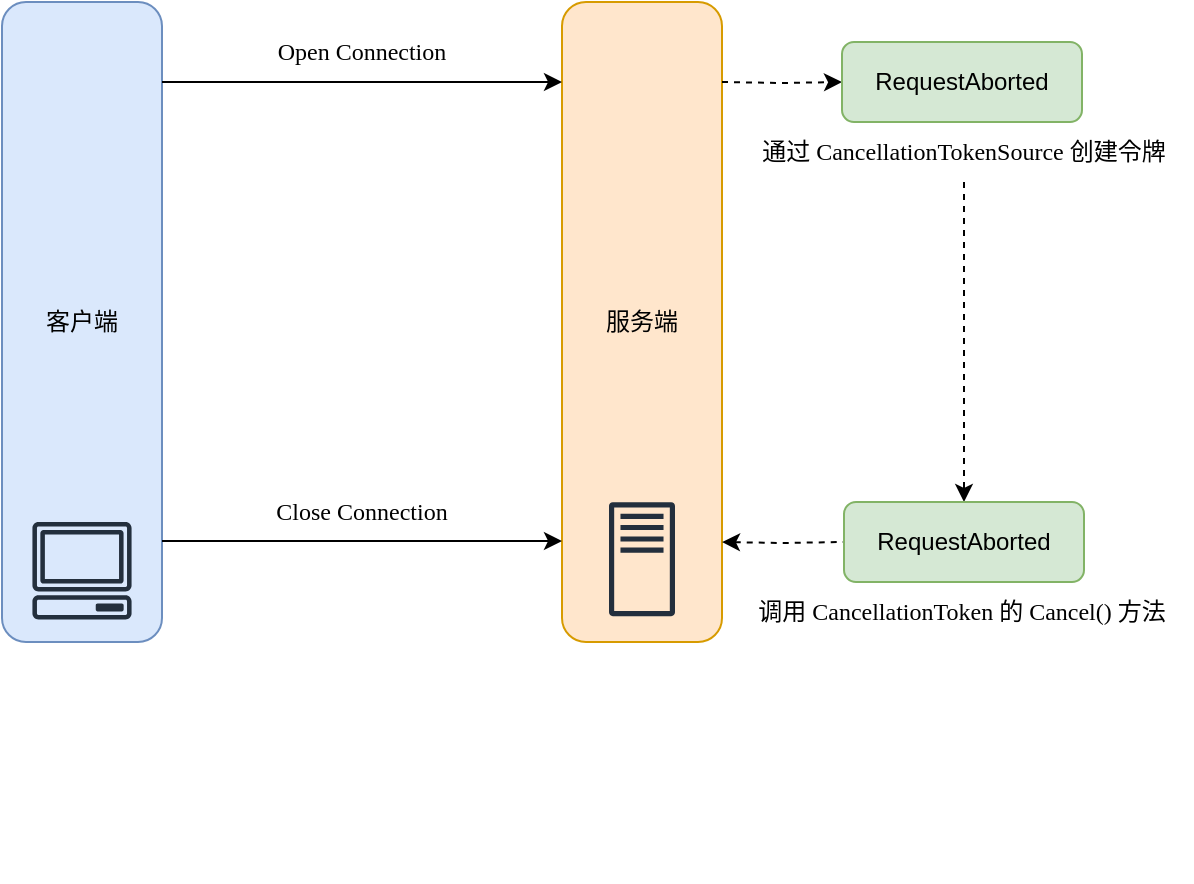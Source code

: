 <mxfile version="24.7.5">
  <diagram name="Page-1" id="AwaaM8fpRm9UanTjbBLg">
    <mxGraphModel dx="1102" dy="702" grid="1" gridSize="10" guides="1" tooltips="1" connect="1" arrows="1" fold="1" page="1" pageScale="1" pageWidth="850" pageHeight="1100" math="0" shadow="0">
      <root>
        <mxCell id="0" />
        <mxCell id="1" parent="0" />
        <mxCell id="EakrzvKqewn2gxJNHgOa-1" value="客户端" style="rounded=1;whiteSpace=wrap;html=1;strokeColor=#6c8ebf;shadow=0;fillColor=#dae8fc;" parent="1" vertex="1">
          <mxGeometry x="80" y="200" width="80" height="320" as="geometry" />
        </mxCell>
        <mxCell id="EakrzvKqewn2gxJNHgOa-2" value="服务端" style="rounded=1;whiteSpace=wrap;html=1;fillColor=#ffe6cc;strokeColor=#d79b00;" parent="1" vertex="1">
          <mxGeometry x="360" y="200" width="80" height="320" as="geometry" />
        </mxCell>
        <mxCell id="EakrzvKqewn2gxJNHgOa-13" style="edgeStyle=orthogonalEdgeStyle;rounded=0;orthogonalLoop=1;jettySize=auto;html=1;exitX=1;exitY=0.5;exitDx=0;exitDy=0;" parent="1" edge="1">
          <mxGeometry relative="1" as="geometry">
            <mxPoint x="160" y="240" as="sourcePoint" />
            <mxPoint x="360" y="240" as="targetPoint" />
          </mxGeometry>
        </mxCell>
        <mxCell id="67U4C__RH9uVOI3qzs1h-11" style="edgeStyle=orthogonalEdgeStyle;rounded=0;orthogonalLoop=1;jettySize=auto;html=1;exitX=1;exitY=0.5;exitDx=0;exitDy=0;entryX=0;entryY=0.5;entryDx=0;entryDy=0;dashed=1;endArrow=classic;endFill=1;" edge="1" parent="1" target="67U4C__RH9uVOI3qzs1h-6">
          <mxGeometry relative="1" as="geometry">
            <mxPoint x="440" y="240" as="sourcePoint" />
          </mxGeometry>
        </mxCell>
        <mxCell id="67U4C__RH9uVOI3qzs1h-3" style="edgeStyle=orthogonalEdgeStyle;rounded=0;orthogonalLoop=1;jettySize=auto;html=1;exitX=1;exitY=0.5;exitDx=0;exitDy=0;entryX=0;entryY=0.5;entryDx=0;entryDy=0;" edge="1" parent="1">
          <mxGeometry relative="1" as="geometry">
            <mxPoint x="160" y="469.5" as="sourcePoint" />
            <mxPoint x="360" y="469.5" as="targetPoint" />
          </mxGeometry>
        </mxCell>
        <mxCell id="EakrzvKqewn2gxJNHgOa-11" value="" style="rounded=0;whiteSpace=wrap;html=1;fillColor=none;strokeColor=none;" parent="1" vertex="1">
          <mxGeometry x="80" y="560" width="80" height="80" as="geometry" />
        </mxCell>
        <mxCell id="67U4C__RH9uVOI3qzs1h-14" style="edgeStyle=orthogonalEdgeStyle;rounded=0;orthogonalLoop=1;jettySize=auto;html=1;exitX=1;exitY=0.25;exitDx=0;exitDy=0;entryX=0;entryY=0.5;entryDx=0;entryDy=0;endArrow=none;endFill=0;dashed=1;startArrow=classic;startFill=1;" edge="1" parent="1" target="67U4C__RH9uVOI3qzs1h-8">
          <mxGeometry relative="1" as="geometry">
            <mxPoint x="440" y="470" as="sourcePoint" />
          </mxGeometry>
        </mxCell>
        <mxCell id="EakrzvKqewn2gxJNHgOa-12" value="" style="rounded=0;whiteSpace=wrap;html=1;fillColor=none;strokeColor=none;" parent="1" vertex="1">
          <mxGeometry x="360" y="560" width="80" height="80" as="geometry" />
        </mxCell>
        <mxCell id="EakrzvKqewn2gxJNHgOa-15" value="Open Connection" style="text;html=1;align=center;verticalAlign=middle;whiteSpace=wrap;rounded=0;fontFamily=Comic Sans MS;" parent="1" vertex="1">
          <mxGeometry x="170" y="210" width="180" height="30" as="geometry" />
        </mxCell>
        <mxCell id="EakrzvKqewn2gxJNHgOa-16" value="Close Connection" style="text;html=1;align=center;verticalAlign=middle;whiteSpace=wrap;rounded=0;fontFamily=Comic Sans MS;" parent="1" vertex="1">
          <mxGeometry x="170" y="440" width="180" height="30" as="geometry" />
        </mxCell>
        <mxCell id="67U4C__RH9uVOI3qzs1h-15" style="edgeStyle=orthogonalEdgeStyle;rounded=0;orthogonalLoop=1;jettySize=auto;html=1;exitX=0.5;exitY=1;exitDx=0;exitDy=0;entryX=0.5;entryY=0;entryDx=0;entryDy=0;endArrow=classic;endFill=1;dashed=1;" edge="1" parent="1" source="67U4C__RH9uVOI3qzs1h-5" target="67U4C__RH9uVOI3qzs1h-8">
          <mxGeometry relative="1" as="geometry" />
        </mxCell>
        <mxCell id="67U4C__RH9uVOI3qzs1h-5" value="通过 CancellationTokenSource&amp;nbsp;创建令牌" style="text;html=1;align=center;verticalAlign=middle;whiteSpace=wrap;rounded=0;fontFamily=Comic Sans MS;" vertex="1" parent="1">
          <mxGeometry x="450" y="260" width="222" height="30" as="geometry" />
        </mxCell>
        <mxCell id="67U4C__RH9uVOI3qzs1h-6" value="RequestAborted" style="rounded=1;whiteSpace=wrap;html=1;fillColor=#d5e8d4;strokeColor=#82b366;" vertex="1" parent="1">
          <mxGeometry x="500" y="220" width="120" height="40" as="geometry" />
        </mxCell>
        <mxCell id="67U4C__RH9uVOI3qzs1h-7" value="调用 CancellationToken&amp;nbsp;的 Cancel()&amp;nbsp;方法" style="text;html=1;align=center;verticalAlign=middle;whiteSpace=wrap;rounded=0;fontFamily=Comic Sans MS;" vertex="1" parent="1">
          <mxGeometry x="445" y="490" width="230" height="30" as="geometry" />
        </mxCell>
        <mxCell id="67U4C__RH9uVOI3qzs1h-8" value="RequestAborted" style="rounded=1;whiteSpace=wrap;html=1;fillColor=#d5e8d4;strokeColor=#82b366;" vertex="1" parent="1">
          <mxGeometry x="501" y="450" width="120" height="40" as="geometry" />
        </mxCell>
        <mxCell id="67U4C__RH9uVOI3qzs1h-18" value="" style="outlineConnect=0;fontColor=#232F3E;gradientColor=none;fillColor=#232F3D;strokeColor=none;dashed=0;verticalLabelPosition=bottom;verticalAlign=top;align=center;html=1;fontSize=12;fontStyle=0;aspect=fixed;pointerEvents=1;shape=mxgraph.aws4.client;" vertex="1" parent="1">
          <mxGeometry x="95" y="460" width="50" height="48.72" as="geometry" />
        </mxCell>
        <mxCell id="67U4C__RH9uVOI3qzs1h-19" value="" style="sketch=0;outlineConnect=0;fontColor=#232F3E;gradientColor=none;fillColor=#232F3D;strokeColor=none;dashed=0;verticalLabelPosition=bottom;verticalAlign=top;align=center;html=1;fontSize=12;fontStyle=0;aspect=fixed;pointerEvents=1;shape=mxgraph.aws4.traditional_server;" vertex="1" parent="1">
          <mxGeometry x="383.5" y="450" width="33" height="57.2" as="geometry" />
        </mxCell>
      </root>
    </mxGraphModel>
  </diagram>
</mxfile>
